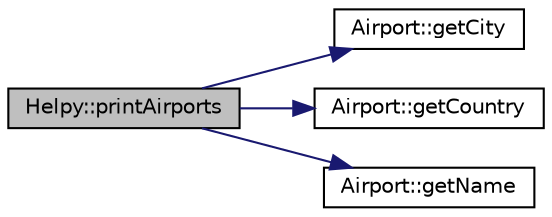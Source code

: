 digraph "Helpy::printAirports"
{
 // LATEX_PDF_SIZE
  edge [fontname="Helvetica",fontsize="10",labelfontname="Helvetica",labelfontsize="10"];
  node [fontname="Helvetica",fontsize="10",shape=record];
  rankdir="LR";
  Node1 [label="Helpy::printAirports",height=0.2,width=0.4,color="black", fillcolor="grey75", style="filled", fontcolor="black",tooltip="prints in a table the name, city and country of the Airports in the argument list @complexity O(n)"];
  Node1 -> Node2 [color="midnightblue",fontsize="10",style="solid"];
  Node2 [label="Airport::getCity",height=0.2,width=0.4,color="black", fillcolor="white", style="filled",URL="$classAirport.html#adff088d0536ead7d1c060c385da03f32",tooltip="returns the city of the Airport"];
  Node1 -> Node3 [color="midnightblue",fontsize="10",style="solid"];
  Node3 [label="Airport::getCountry",height=0.2,width=0.4,color="black", fillcolor="white", style="filled",URL="$classAirport.html#ac0ce4ad3ce71653f13b96e5d40648588",tooltip="returns the country of the Airport"];
  Node1 -> Node4 [color="midnightblue",fontsize="10",style="solid"];
  Node4 [label="Airport::getName",height=0.2,width=0.4,color="black", fillcolor="white", style="filled",URL="$classAirport.html#a93efcd09328d24469d97a81e8048b776",tooltip="returns the name of the Airport"];
}
